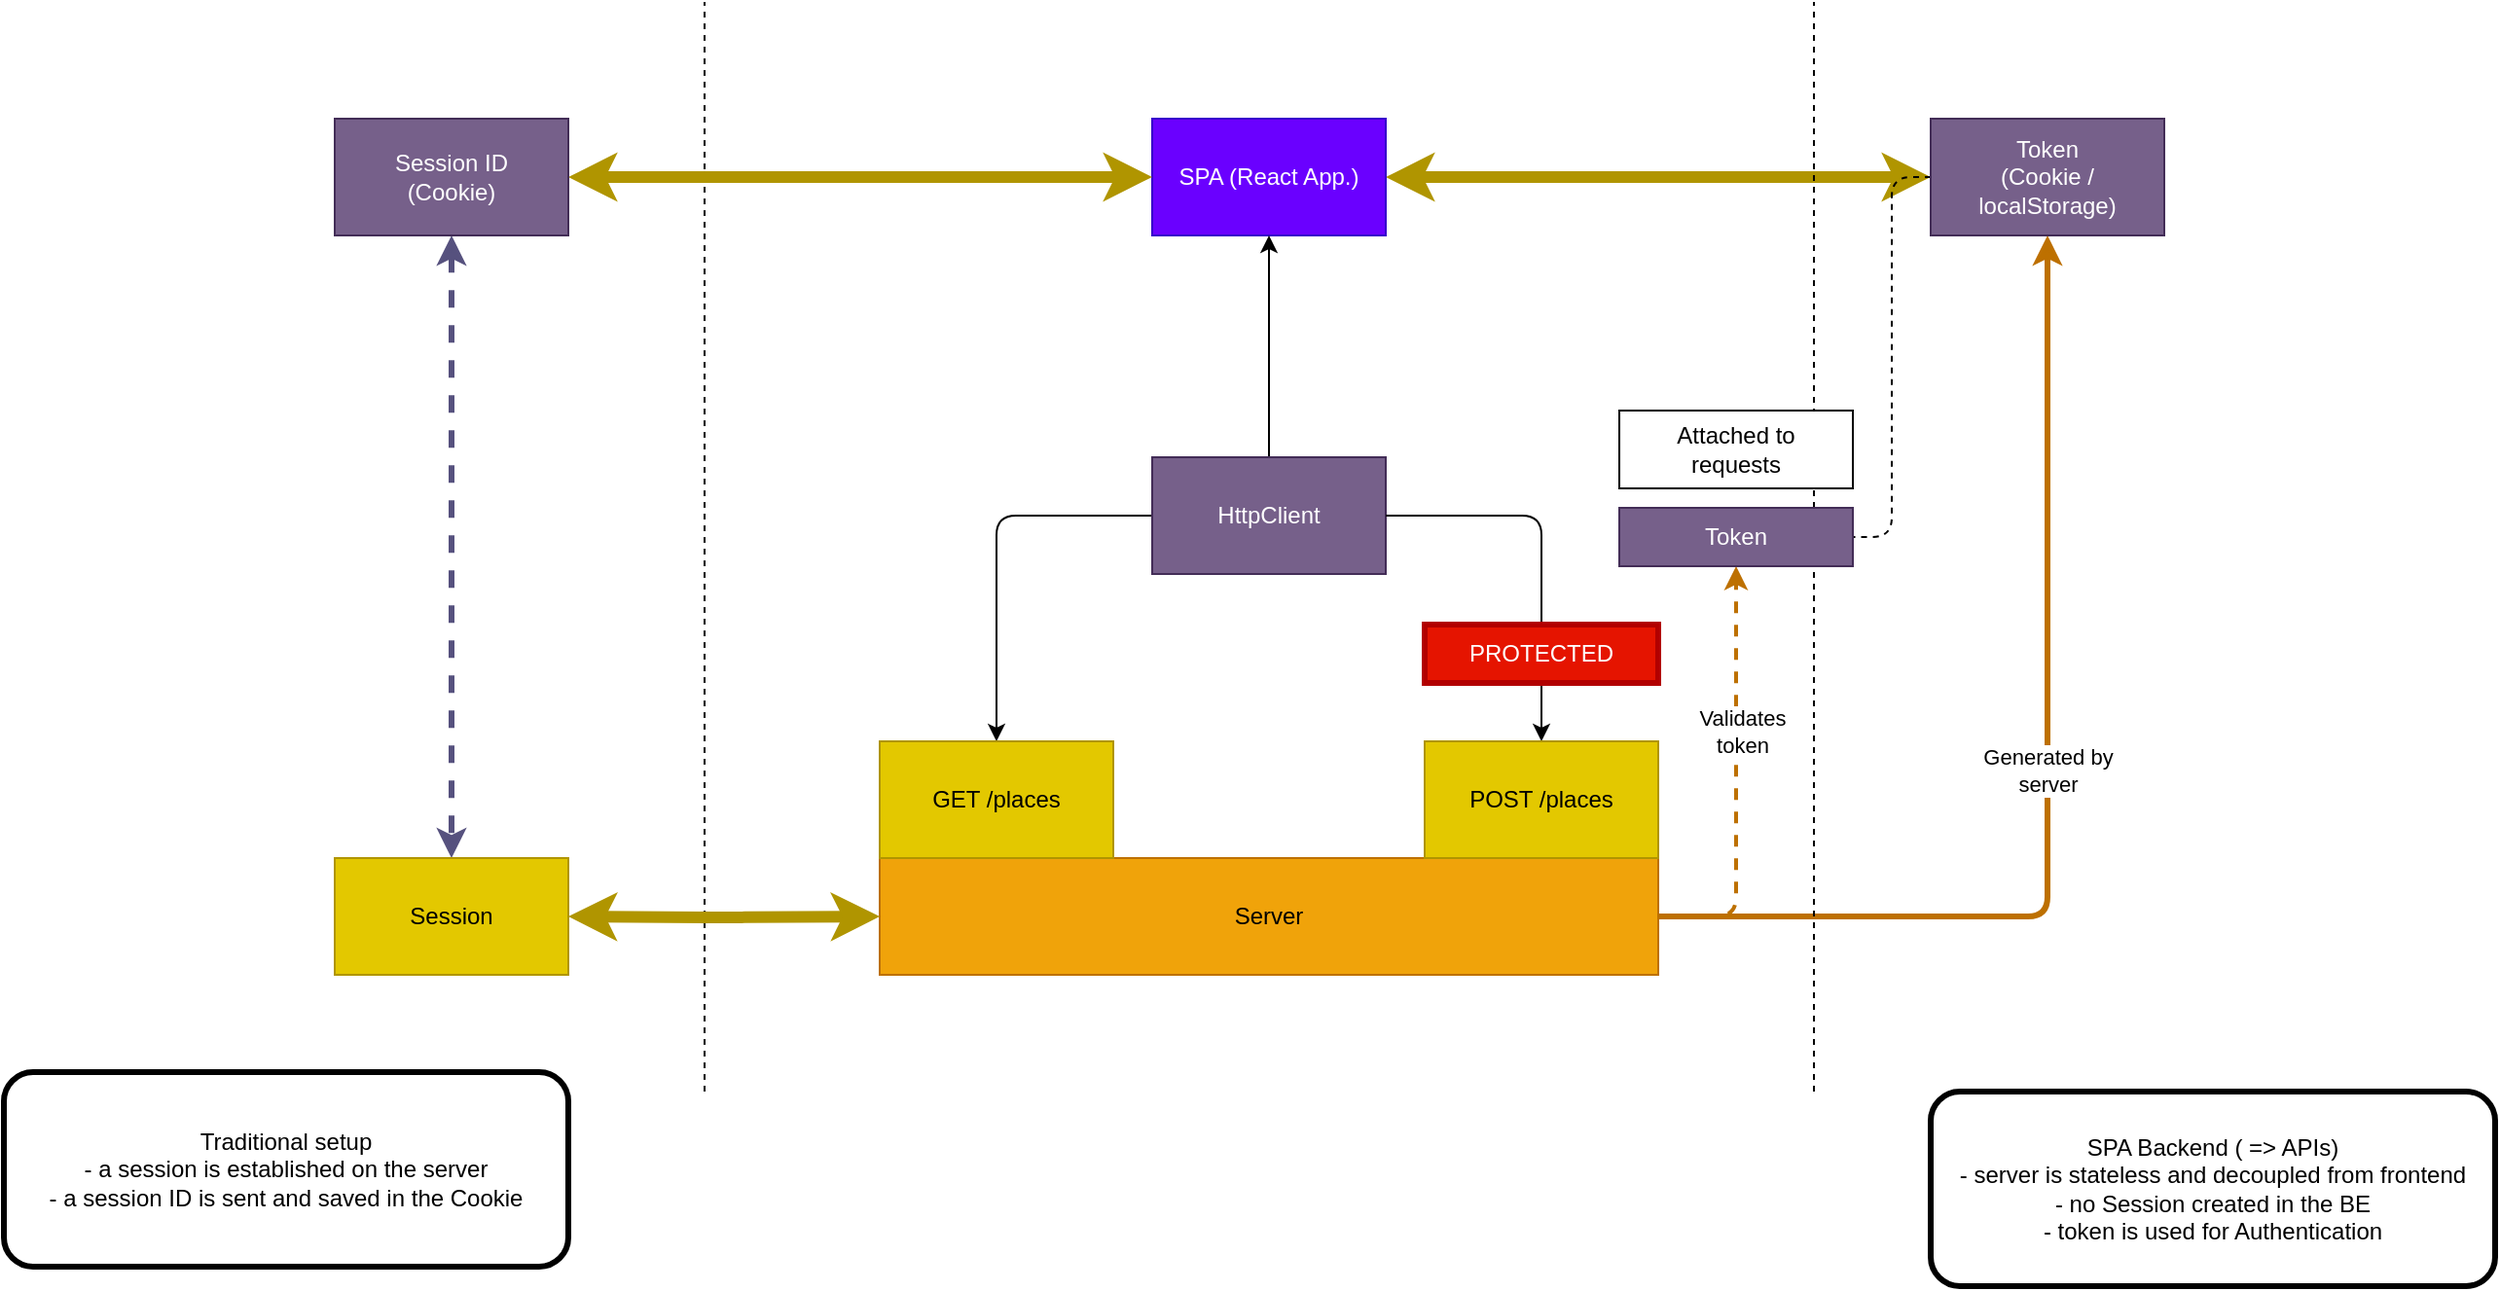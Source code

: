<mxfile>
    <diagram id="3Ub-huxJdI9-qCHbUzcz" name="Page-1">
        <mxGraphModel dx="3093" dy="928" grid="1" gridSize="10" guides="1" tooltips="1" connect="1" arrows="1" fold="1" page="1" pageScale="1" pageWidth="1169" pageHeight="827" math="0" shadow="0">
            <root>
                <mxCell id="0"/>
                <mxCell id="1" parent="0"/>
                <mxCell id="15" style="edgeStyle=orthogonalEdgeStyle;html=1;elbow=vertical;startArrow=classic;startFill=1;strokeWidth=6;fillColor=#e3c800;strokeColor=#B09500;" edge="1" parent="1" source="2" target="14">
                    <mxGeometry relative="1" as="geometry"/>
                </mxCell>
                <mxCell id="2" value="SPA (React App.)" style="whiteSpace=wrap;html=1;fillColor=#6a00ff;fontColor=#ffffff;strokeColor=#3700CC;" vertex="1" parent="1">
                    <mxGeometry x="480" y="180" width="120" height="60" as="geometry"/>
                </mxCell>
                <mxCell id="4" style="edgeStyle=none;html=1;" edge="1" parent="1" source="3" target="2">
                    <mxGeometry relative="1" as="geometry"/>
                </mxCell>
                <mxCell id="8" style="edgeStyle=orthogonalEdgeStyle;html=1;entryX=0.5;entryY=0;entryDx=0;entryDy=0;elbow=vertical;startArrow=none;" edge="1" parent="1" source="10" target="7">
                    <mxGeometry relative="1" as="geometry"/>
                </mxCell>
                <mxCell id="9" style="edgeStyle=orthogonalEdgeStyle;html=1;elbow=vertical;" edge="1" parent="1" source="3" target="6">
                    <mxGeometry relative="1" as="geometry"/>
                </mxCell>
                <mxCell id="3" value="HttpClient" style="whiteSpace=wrap;html=1;fillColor=#76608a;fontColor=#ffffff;strokeColor=#432D57;" vertex="1" parent="1">
                    <mxGeometry x="480" y="354" width="120" height="60" as="geometry"/>
                </mxCell>
                <mxCell id="18" value="Generated by&lt;br&gt;server" style="edgeStyle=orthogonalEdgeStyle;html=1;strokeWidth=3;startArrow=none;startFill=0;elbow=vertical;fillColor=#f0a30a;strokeColor=#BD7000;" edge="1" parent="1" source="5" target="14">
                    <mxGeometry relative="1" as="geometry"/>
                </mxCell>
                <mxCell id="27" style="edgeStyle=orthogonalEdgeStyle;html=1;entryX=0.5;entryY=1;entryDx=0;entryDy=0;dashed=1;strokeWidth=2;startArrow=none;startFill=0;endArrow=classic;endFill=1;elbow=vertical;fillColor=#f0a30a;strokeColor=#BD7000;" edge="1" parent="1" source="5" target="25">
                    <mxGeometry relative="1" as="geometry">
                        <Array as="points">
                            <mxPoint x="780" y="590"/>
                        </Array>
                    </mxGeometry>
                </mxCell>
                <mxCell id="28" value="Validates&lt;br&gt;token" style="edgeLabel;html=1;align=center;verticalAlign=middle;resizable=0;points=[];" vertex="1" connectable="0" parent="27">
                    <mxGeometry x="0.226" y="-3" relative="1" as="geometry">
                        <mxPoint as="offset"/>
                    </mxGeometry>
                </mxCell>
                <mxCell id="5" value="Server" style="whiteSpace=wrap;html=1;fillColor=#f0a30a;fontColor=#000000;strokeColor=#BD7000;" vertex="1" parent="1">
                    <mxGeometry x="340" y="560" width="400" height="60" as="geometry"/>
                </mxCell>
                <mxCell id="6" value="GET /places" style="whiteSpace=wrap;html=1;fillColor=#e3c800;fontColor=#000000;strokeColor=#B09500;" vertex="1" parent="1">
                    <mxGeometry x="340" y="500" width="120" height="60" as="geometry"/>
                </mxCell>
                <mxCell id="7" value="POST /places" style="whiteSpace=wrap;html=1;fillColor=#e3c800;fontColor=#000000;strokeColor=#B09500;" vertex="1" parent="1">
                    <mxGeometry x="620" y="500" width="120" height="60" as="geometry"/>
                </mxCell>
                <mxCell id="12" value="" style="endArrow=none;dashed=1;html=1;elbow=vertical;" edge="1" parent="1">
                    <mxGeometry width="50" height="50" relative="1" as="geometry">
                        <mxPoint x="250" y="680" as="sourcePoint"/>
                        <mxPoint x="250" y="120" as="targetPoint"/>
                    </mxGeometry>
                </mxCell>
                <mxCell id="13" value="" style="endArrow=none;dashed=1;html=1;elbow=vertical;" edge="1" parent="1">
                    <mxGeometry width="50" height="50" relative="1" as="geometry">
                        <mxPoint x="820" y="680" as="sourcePoint"/>
                        <mxPoint x="820" y="120" as="targetPoint"/>
                    </mxGeometry>
                </mxCell>
                <mxCell id="26" style="edgeStyle=orthogonalEdgeStyle;html=1;entryX=1;entryY=0.5;entryDx=0;entryDy=0;dashed=1;strokeWidth=1;startArrow=none;startFill=0;elbow=vertical;endArrow=none;endFill=0;" edge="1" parent="1" source="14" target="25">
                    <mxGeometry relative="1" as="geometry"/>
                </mxCell>
                <mxCell id="14" value="Token&lt;br&gt;(Cookie / localStorage)" style="whiteSpace=wrap;html=1;fillColor=#76608a;fontColor=#ffffff;strokeColor=#432D57;" vertex="1" parent="1">
                    <mxGeometry x="880" y="180" width="120" height="60" as="geometry"/>
                </mxCell>
                <mxCell id="17" style="edgeStyle=orthogonalEdgeStyle;html=1;strokeWidth=6;startArrow=classic;startFill=1;elbow=vertical;fillColor=#e3c800;strokeColor=#B09500;" edge="1" parent="1" source="16" target="2">
                    <mxGeometry relative="1" as="geometry"/>
                </mxCell>
                <mxCell id="21" style="edgeStyle=orthogonalEdgeStyle;html=1;strokeWidth=3;startArrow=classic;startFill=1;elbow=vertical;dashed=1;fillColor=#d0cee2;strokeColor=#56517e;" edge="1" parent="1" source="16" target="19">
                    <mxGeometry relative="1" as="geometry"/>
                </mxCell>
                <mxCell id="16" value="Session ID&lt;br&gt;(Cookie)" style="whiteSpace=wrap;html=1;fillColor=#76608a;fontColor=#ffffff;strokeColor=#432D57;" vertex="1" parent="1">
                    <mxGeometry x="60" y="180" width="120" height="60" as="geometry"/>
                </mxCell>
                <mxCell id="19" value="Session" style="whiteSpace=wrap;html=1;fillColor=#e3c800;fontColor=#000000;strokeColor=#B09500;" vertex="1" parent="1">
                    <mxGeometry x="60" y="560" width="120" height="60" as="geometry"/>
                </mxCell>
                <mxCell id="20" style="edgeStyle=orthogonalEdgeStyle;html=1;strokeWidth=6;startArrow=classic;startFill=1;elbow=vertical;fillColor=#e3c800;strokeColor=#B09500;entryX=0;entryY=0.5;entryDx=0;entryDy=0;" edge="1" parent="1" target="5">
                    <mxGeometry relative="1" as="geometry">
                        <mxPoint x="180" y="590" as="sourcePoint"/>
                        <mxPoint x="480" y="589.5" as="targetPoint"/>
                    </mxGeometry>
                </mxCell>
                <mxCell id="22" value="Traditional setup&lt;br&gt;- a session is established on the server&lt;br&gt;- a session ID is sent and saved in the Cookie" style="rounded=1;whiteSpace=wrap;html=1;fillStyle=auto;strokeWidth=3;" vertex="1" parent="1">
                    <mxGeometry x="-110" y="670" width="290" height="100" as="geometry"/>
                </mxCell>
                <mxCell id="23" value="SPA Backend ( =&amp;gt; APIs) &lt;br&gt;- server is stateless and decoupled from frontend&lt;br&gt;- no Session created in the BE&lt;br&gt;- token is used for Authentication" style="rounded=1;whiteSpace=wrap;html=1;fillStyle=auto;strokeWidth=3;" vertex="1" parent="1">
                    <mxGeometry x="880" y="680" width="290" height="100" as="geometry"/>
                </mxCell>
                <mxCell id="24" value="Attached to&lt;br&gt;requests" style="whiteSpace=wrap;html=1;fillStyle=auto;strokeWidth=1;" vertex="1" parent="1">
                    <mxGeometry x="720" y="330" width="120" height="40" as="geometry"/>
                </mxCell>
                <mxCell id="25" value="Token" style="whiteSpace=wrap;html=1;fillStyle=auto;strokeWidth=1;fillColor=#76608a;fontColor=#ffffff;strokeColor=#432D57;" vertex="1" parent="1">
                    <mxGeometry x="720" y="380" width="120" height="30" as="geometry"/>
                </mxCell>
                <mxCell id="30" value="" style="edgeStyle=orthogonalEdgeStyle;html=1;entryX=0.5;entryY=0;entryDx=0;entryDy=0;elbow=vertical;endArrow=none;" edge="1" parent="1" source="3" target="10">
                    <mxGeometry relative="1" as="geometry">
                        <mxPoint x="600" y="384" as="sourcePoint"/>
                        <mxPoint x="680" y="500" as="targetPoint"/>
                    </mxGeometry>
                </mxCell>
                <mxCell id="10" value="PROTECTED" style="whiteSpace=wrap;html=1;fillColor=#e51400;strokeColor=#B20000;fillStyle=auto;strokeWidth=3;fontColor=#ffffff;" vertex="1" parent="1">
                    <mxGeometry x="620" y="440" width="120" height="30" as="geometry"/>
                </mxCell>
            </root>
        </mxGraphModel>
    </diagram>
</mxfile>